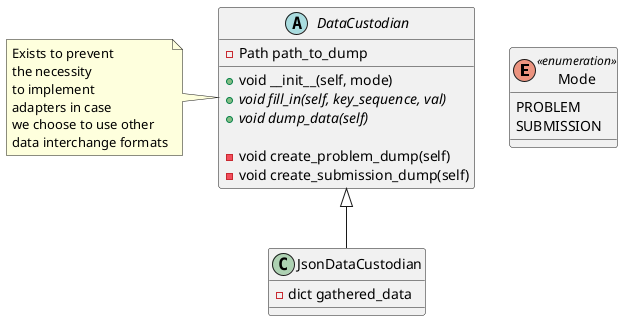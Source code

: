 @startuml
'https://plantuml.com/class-diagram

skinparam enum {
  BackgroundColor LightBlue
}

enum Mode <<enumeration>> {
PROBLEM
SUBMISSION
}

abstract class DataCustodian {
    +void __init__(self, mode)
    +{abstract} void fill_in(self, key_sequence, val)
    +{abstract} void dump_data(self)

    -void create_problem_dump(self)
    -void create_submission_dump(self)
    -Path path_to_dump
}

' DataCustodian "1   " <-- "1 mode" Mode

note left of DataCustodian
Exists to prevent
the necessity
to implement
adapters in case
we choose to use other
data interchange formats
end note

class JsonDataCustodian {
    -dict gathered_data
}

DataCustodian <|-- JsonDataCustodian

@enduml